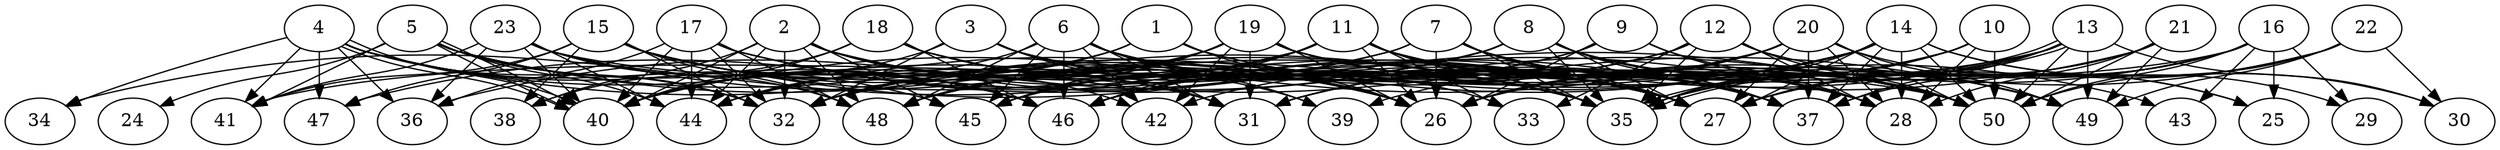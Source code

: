 // DAG automatically generated by daggen at Thu Oct  3 14:07:57 2019
// ./daggen --dot -n 50 --ccr 0.3 --fat 0.9 --regular 0.7 --density 0.7 --mindata 5242880 --maxdata 52428800 
digraph G {
  1 [size="53483520", alpha="0.18", expect_size="16045056"] 
  1 -> 26 [size ="16045056"]
  1 -> 32 [size ="16045056"]
  1 -> 37 [size ="16045056"]
  1 -> 40 [size ="16045056"]
  1 -> 50 [size ="16045056"]
  2 [size="139584853", alpha="0.15", expect_size="41875456"] 
  2 -> 26 [size ="41875456"]
  2 -> 27 [size ="41875456"]
  2 -> 31 [size ="41875456"]
  2 -> 32 [size ="41875456"]
  2 -> 38 [size ="41875456"]
  2 -> 40 [size ="41875456"]
  2 -> 42 [size ="41875456"]
  2 -> 44 [size ="41875456"]
  2 -> 45 [size ="41875456"]
  2 -> 48 [size ="41875456"]
  2 -> 50 [size ="41875456"]
  3 [size="100000427", alpha="0.08", expect_size="30000128"] 
  3 -> 26 [size ="30000128"]
  3 -> 27 [size ="30000128"]
  3 -> 31 [size ="30000128"]
  3 -> 32 [size ="30000128"]
  3 -> 35 [size ="30000128"]
  3 -> 39 [size ="30000128"]
  3 -> 40 [size ="30000128"]
  4 [size="111151787", alpha="0.14", expect_size="33345536"] 
  4 -> 31 [size ="33345536"]
  4 -> 32 [size ="33345536"]
  4 -> 34 [size ="33345536"]
  4 -> 35 [size ="33345536"]
  4 -> 36 [size ="33345536"]
  4 -> 40 [size ="33345536"]
  4 -> 40 [size ="33345536"]
  4 -> 41 [size ="33345536"]
  4 -> 45 [size ="33345536"]
  4 -> 46 [size ="33345536"]
  4 -> 47 [size ="33345536"]
  5 [size="86094507", alpha="0.17", expect_size="25828352"] 
  5 -> 24 [size ="25828352"]
  5 -> 26 [size ="25828352"]
  5 -> 32 [size ="25828352"]
  5 -> 35 [size ="25828352"]
  5 -> 40 [size ="25828352"]
  5 -> 40 [size ="25828352"]
  5 -> 41 [size ="25828352"]
  5 -> 44 [size ="25828352"]
  5 -> 46 [size ="25828352"]
  6 [size="73144320", alpha="0.20", expect_size="21943296"] 
  6 -> 26 [size ="21943296"]
  6 -> 27 [size ="21943296"]
  6 -> 31 [size ="21943296"]
  6 -> 33 [size ="21943296"]
  6 -> 35 [size ="21943296"]
  6 -> 37 [size ="21943296"]
  6 -> 39 [size ="21943296"]
  6 -> 42 [size ="21943296"]
  6 -> 44 [size ="21943296"]
  6 -> 45 [size ="21943296"]
  6 -> 46 [size ="21943296"]
  6 -> 48 [size ="21943296"]
  7 [size="23265280", alpha="0.13", expect_size="6979584"] 
  7 -> 26 [size ="6979584"]
  7 -> 27 [size ="6979584"]
  7 -> 28 [size ="6979584"]
  7 -> 35 [size ="6979584"]
  7 -> 37 [size ="6979584"]
  7 -> 44 [size ="6979584"]
  7 -> 47 [size ="6979584"]
  7 -> 50 [size ="6979584"]
  8 [size="61992960", alpha="0.04", expect_size="18597888"] 
  8 -> 27 [size ="18597888"]
  8 -> 28 [size ="18597888"]
  8 -> 32 [size ="18597888"]
  8 -> 35 [size ="18597888"]
  8 -> 36 [size ="18597888"]
  8 -> 37 [size ="18597888"]
  8 -> 45 [size ="18597888"]
  8 -> 46 [size ="18597888"]
  8 -> 49 [size ="18597888"]
  8 -> 50 [size ="18597888"]
  9 [size="122371413", alpha="0.03", expect_size="36711424"] 
  9 -> 26 [size ="36711424"]
  9 -> 28 [size ="36711424"]
  9 -> 46 [size ="36711424"]
  9 -> 48 [size ="36711424"]
  9 -> 50 [size ="36711424"]
  10 [size="130577067", alpha="0.04", expect_size="39173120"] 
  10 -> 28 [size ="39173120"]
  10 -> 31 [size ="39173120"]
  10 -> 35 [size ="39173120"]
  10 -> 39 [size ="39173120"]
  10 -> 50 [size ="39173120"]
  11 [size="59026773", alpha="0.08", expect_size="17708032"] 
  11 -> 26 [size ="17708032"]
  11 -> 27 [size ="17708032"]
  11 -> 33 [size ="17708032"]
  11 -> 34 [size ="17708032"]
  11 -> 35 [size ="17708032"]
  11 -> 37 [size ="17708032"]
  11 -> 40 [size ="17708032"]
  11 -> 45 [size ="17708032"]
  11 -> 46 [size ="17708032"]
  11 -> 49 [size ="17708032"]
  11 -> 50 [size ="17708032"]
  12 [size="40591360", alpha="0.18", expect_size="12177408"] 
  12 -> 25 [size ="12177408"]
  12 -> 28 [size ="12177408"]
  12 -> 32 [size ="12177408"]
  12 -> 33 [size ="12177408"]
  12 -> 35 [size ="12177408"]
  12 -> 45 [size ="12177408"]
  12 -> 46 [size ="12177408"]
  12 -> 50 [size ="12177408"]
  13 [size="156525227", alpha="0.14", expect_size="46957568"] 
  13 -> 27 [size ="46957568"]
  13 -> 30 [size ="46957568"]
  13 -> 31 [size ="46957568"]
  13 -> 35 [size ="46957568"]
  13 -> 35 [size ="46957568"]
  13 -> 37 [size ="46957568"]
  13 -> 41 [size ="46957568"]
  13 -> 46 [size ="46957568"]
  13 -> 49 [size ="46957568"]
  13 -> 50 [size ="46957568"]
  14 [size="62436693", alpha="0.02", expect_size="18731008"] 
  14 -> 26 [size ="18731008"]
  14 -> 27 [size ="18731008"]
  14 -> 28 [size ="18731008"]
  14 -> 29 [size ="18731008"]
  14 -> 30 [size ="18731008"]
  14 -> 31 [size ="18731008"]
  14 -> 32 [size ="18731008"]
  14 -> 35 [size ="18731008"]
  14 -> 37 [size ="18731008"]
  14 -> 44 [size ="18731008"]
  14 -> 48 [size ="18731008"]
  14 -> 50 [size ="18731008"]
  15 [size="169908907", alpha="0.05", expect_size="50972672"] 
  15 -> 26 [size ="50972672"]
  15 -> 27 [size ="50972672"]
  15 -> 31 [size ="50972672"]
  15 -> 32 [size ="50972672"]
  15 -> 38 [size ="50972672"]
  15 -> 41 [size ="50972672"]
  15 -> 46 [size ="50972672"]
  15 -> 47 [size ="50972672"]
  15 -> 48 [size ="50972672"]
  15 -> 50 [size ="50972672"]
  16 [size="149374293", alpha="0.14", expect_size="44812288"] 
  16 -> 25 [size ="44812288"]
  16 -> 26 [size ="44812288"]
  16 -> 27 [size ="44812288"]
  16 -> 29 [size ="44812288"]
  16 -> 32 [size ="44812288"]
  16 -> 35 [size ="44812288"]
  16 -> 37 [size ="44812288"]
  16 -> 43 [size ="44812288"]
  16 -> 50 [size ="44812288"]
  17 [size="147595947", alpha="0.13", expect_size="44278784"] 
  17 -> 27 [size ="44278784"]
  17 -> 28 [size ="44278784"]
  17 -> 32 [size ="44278784"]
  17 -> 36 [size ="44278784"]
  17 -> 37 [size ="44278784"]
  17 -> 40 [size ="44278784"]
  17 -> 44 [size ="44278784"]
  17 -> 48 [size ="44278784"]
  18 [size="90228053", alpha="0.03", expect_size="27068416"] 
  18 -> 26 [size ="27068416"]
  18 -> 27 [size ="27068416"]
  18 -> 38 [size ="27068416"]
  18 -> 40 [size ="27068416"]
  18 -> 46 [size ="27068416"]
  18 -> 49 [size ="27068416"]
  19 [size="120019627", alpha="0.13", expect_size="36005888"] 
  19 -> 26 [size ="36005888"]
  19 -> 27 [size ="36005888"]
  19 -> 28 [size ="36005888"]
  19 -> 31 [size ="36005888"]
  19 -> 40 [size ="36005888"]
  19 -> 42 [size ="36005888"]
  19 -> 43 [size ="36005888"]
  19 -> 44 [size ="36005888"]
  19 -> 45 [size ="36005888"]
  19 -> 48 [size ="36005888"]
  19 -> 49 [size ="36005888"]
  20 [size="145356800", alpha="0.03", expect_size="43607040"] 
  20 -> 25 [size ="43607040"]
  20 -> 26 [size ="43607040"]
  20 -> 27 [size ="43607040"]
  20 -> 28 [size ="43607040"]
  20 -> 31 [size ="43607040"]
  20 -> 37 [size ="43607040"]
  20 -> 40 [size ="43607040"]
  20 -> 42 [size ="43607040"]
  20 -> 48 [size ="43607040"]
  20 -> 49 [size ="43607040"]
  20 -> 50 [size ="43607040"]
  21 [size="173233493", alpha="0.18", expect_size="51970048"] 
  21 -> 26 [size ="51970048"]
  21 -> 27 [size ="51970048"]
  21 -> 28 [size ="51970048"]
  21 -> 46 [size ="51970048"]
  21 -> 49 [size ="51970048"]
  21 -> 50 [size ="51970048"]
  22 [size="80315733", alpha="0.09", expect_size="24094720"] 
  22 -> 26 [size ="24094720"]
  22 -> 27 [size ="24094720"]
  22 -> 30 [size ="24094720"]
  22 -> 49 [size ="24094720"]
  22 -> 50 [size ="24094720"]
  23 [size="64570027", alpha="0.10", expect_size="19371008"] 
  23 -> 35 [size ="19371008"]
  23 -> 36 [size ="19371008"]
  23 -> 40 [size ="19371008"]
  23 -> 41 [size ="19371008"]
  23 -> 44 [size ="19371008"]
  23 -> 46 [size ="19371008"]
  23 -> 48 [size ="19371008"]
  23 -> 50 [size ="19371008"]
  24 [size="18551467", alpha="0.03", expect_size="5565440"] 
  25 [size="32948907", alpha="0.04", expect_size="9884672"] 
  26 [size="73690453", alpha="0.13", expect_size="22107136"] 
  27 [size="29344427", alpha="0.02", expect_size="8803328"] 
  28 [size="132625067", alpha="0.18", expect_size="39787520"] 
  29 [size="159337813", alpha="0.06", expect_size="47801344"] 
  30 [size="103109973", alpha="0.09", expect_size="30932992"] 
  31 [size="128662187", alpha="0.17", expect_size="38598656"] 
  32 [size="114715307", alpha="0.08", expect_size="34414592"] 
  33 [size="26094933", alpha="0.17", expect_size="7828480"] 
  34 [size="102615040", alpha="0.11", expect_size="30784512"] 
  35 [size="123378347", alpha="0.05", expect_size="37013504"] 
  36 [size="157006507", alpha="0.16", expect_size="47101952"] 
  37 [size="101881173", alpha="0.03", expect_size="30564352"] 
  38 [size="121081173", alpha="0.19", expect_size="36324352"] 
  39 [size="101840213", alpha="0.09", expect_size="30552064"] 
  40 [size="149050027", alpha="0.14", expect_size="44715008"] 
  41 [size="61248853", alpha="0.20", expect_size="18374656"] 
  42 [size="37266773", alpha="0.13", expect_size="11180032"] 
  43 [size="100225707", alpha="0.13", expect_size="30067712"] 
  44 [size="74605227", alpha="0.12", expect_size="22381568"] 
  45 [size="162648747", alpha="0.14", expect_size="48794624"] 
  46 [size="44933120", alpha="0.03", expect_size="13479936"] 
  47 [size="167936000", alpha="0.13", expect_size="50380800"] 
  48 [size="32631467", alpha="0.18", expect_size="9789440"] 
  49 [size="26340693", alpha="0.01", expect_size="7902208"] 
  50 [size="94330880", alpha="0.15", expect_size="28299264"] 
}
